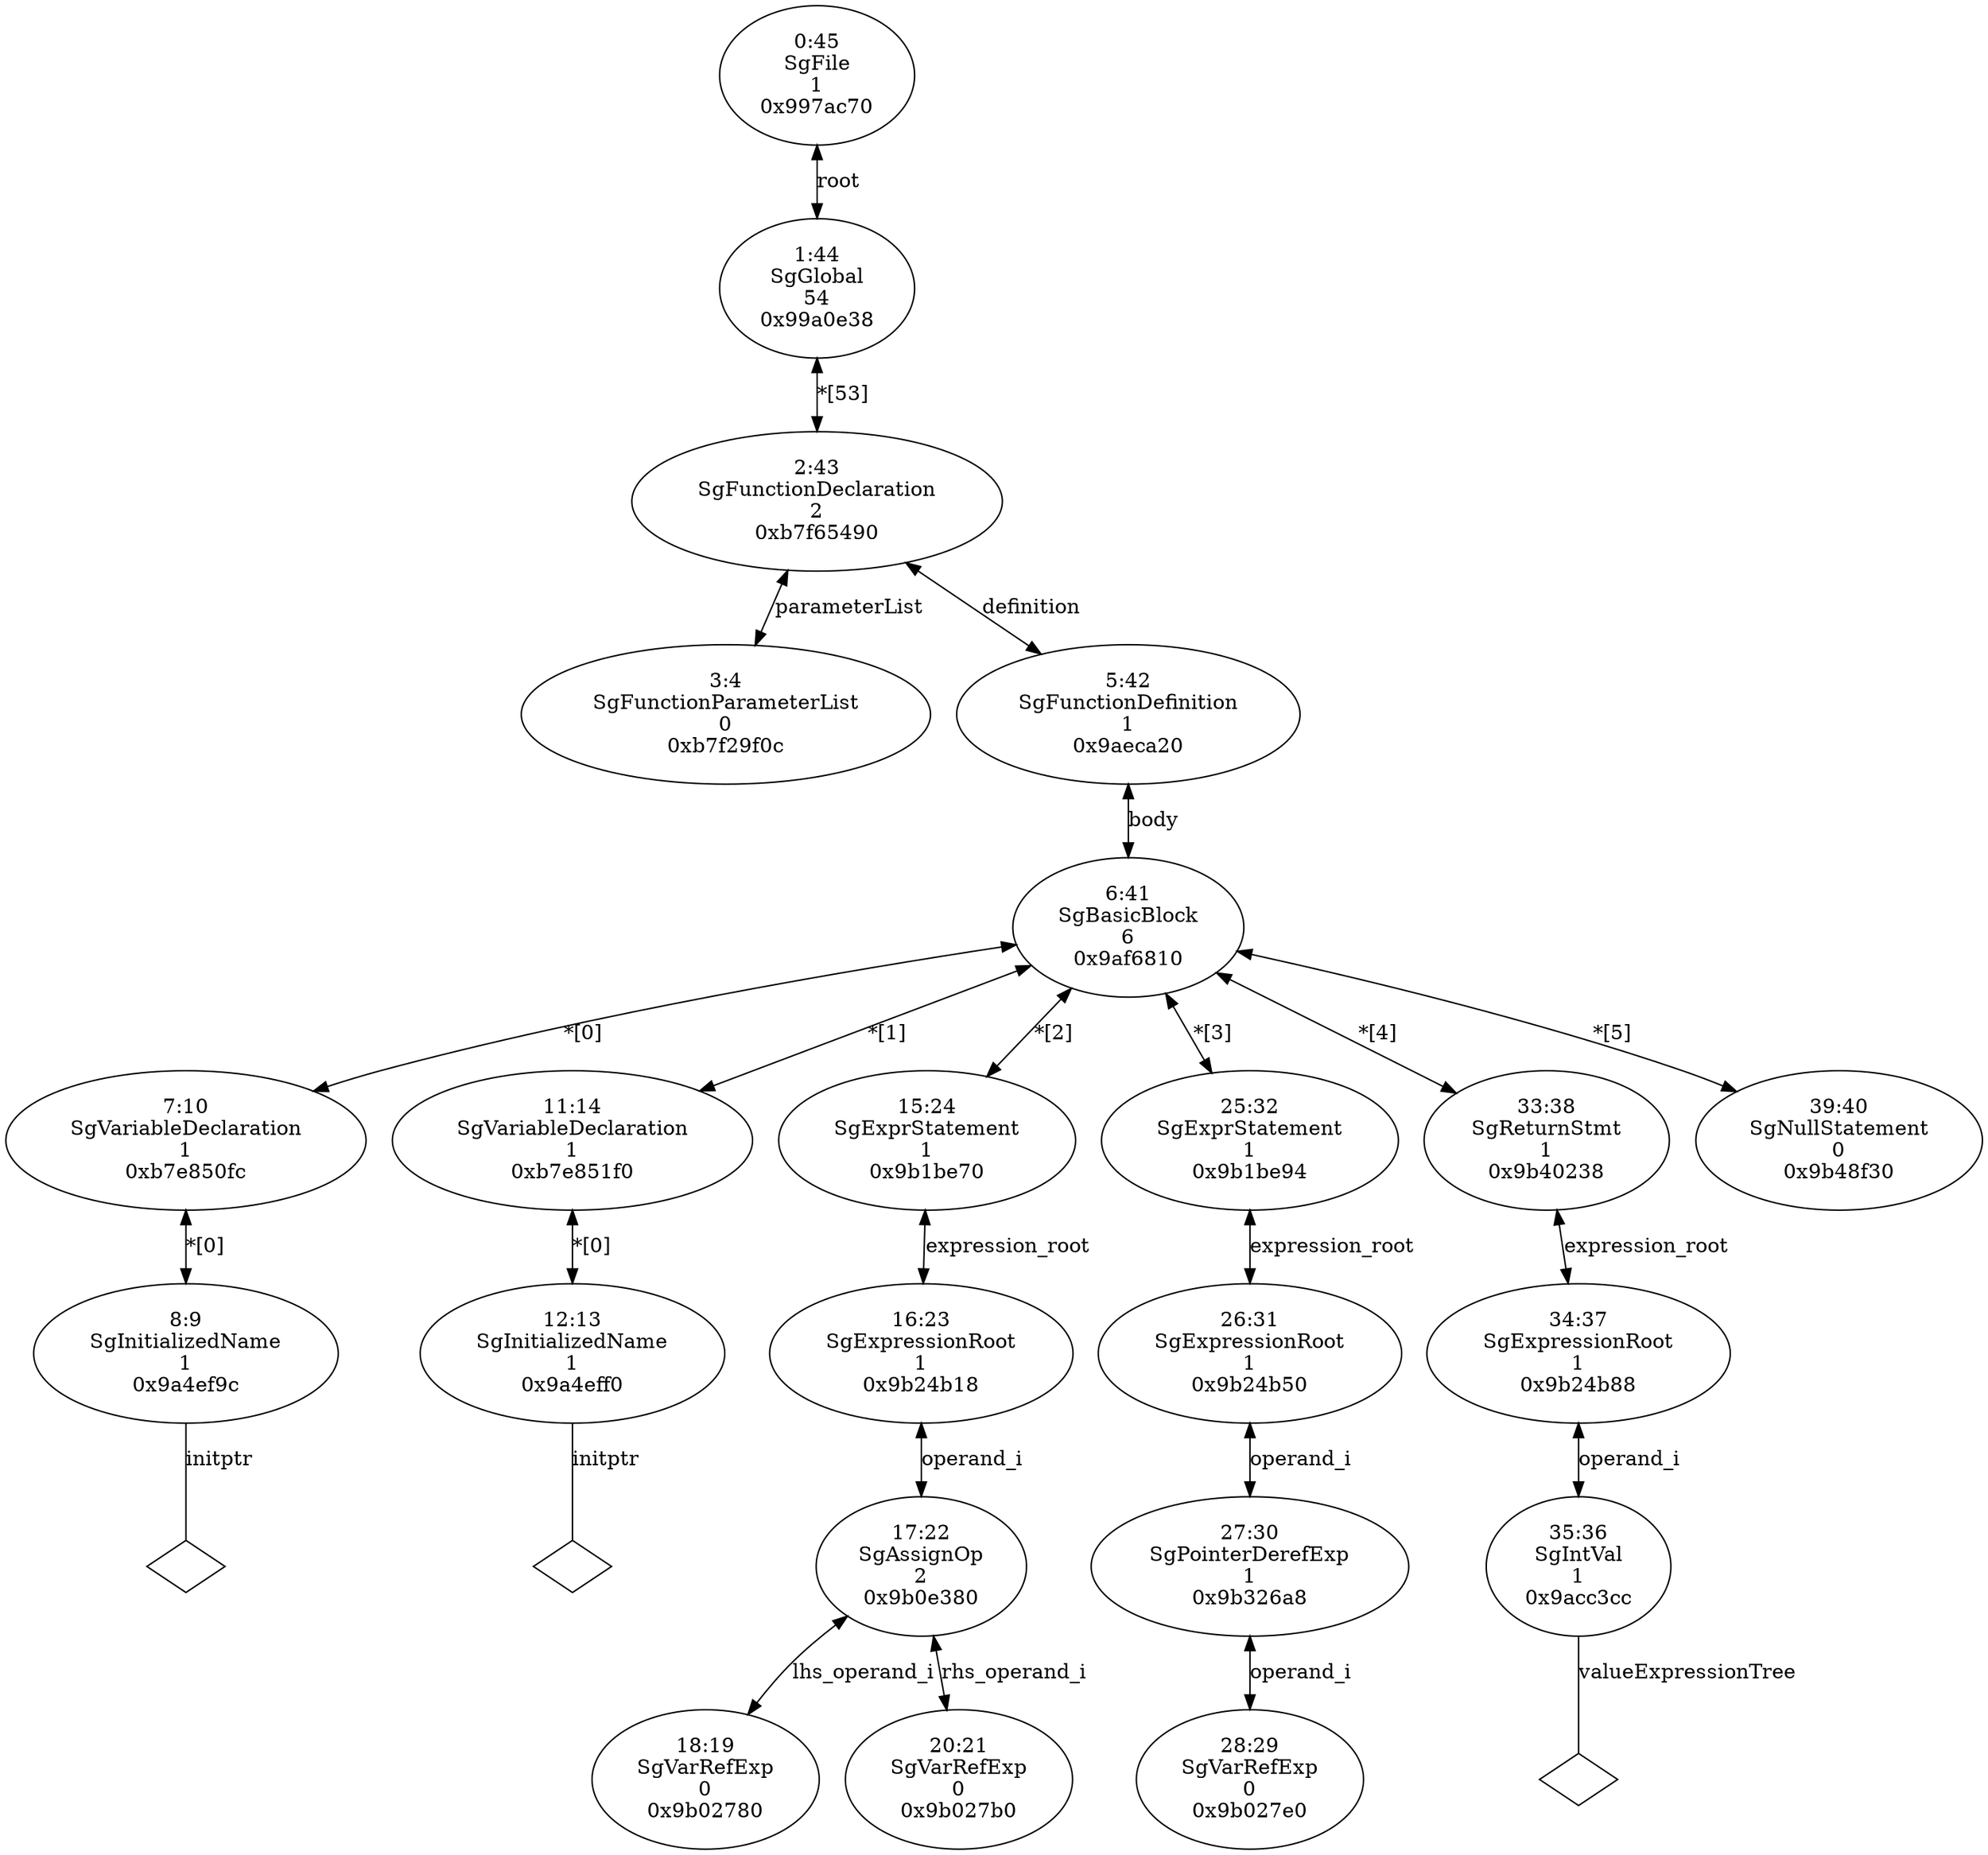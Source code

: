 digraph "G./alias4b.c.dot" {
"0xb7f29f0c"[label="3:4\nSgFunctionParameterList\n0\n0xb7f29f0c\n" ];
"0x9a4ef9c"[label="8:9\nSgInitializedName\n1\n0x9a4ef9c\n" ];
"0x9a4ef9c" -> "0x9a4ef9c__initptr__null"[label="initptr" dir=none ];
"0x9a4ef9c__initptr__null"[label="" shape=diamond ];
"0xb7e850fc"[label="7:10\nSgVariableDeclaration\n1\n0xb7e850fc\n" ];
"0xb7e850fc" -> "0x9a4ef9c"[label="*[0]" dir=both ];
"0x9a4eff0"[label="12:13\nSgInitializedName\n1\n0x9a4eff0\n" ];
"0x9a4eff0" -> "0x9a4eff0__initptr__null"[label="initptr" dir=none ];
"0x9a4eff0__initptr__null"[label="" shape=diamond ];
"0xb7e851f0"[label="11:14\nSgVariableDeclaration\n1\n0xb7e851f0\n" ];
"0xb7e851f0" -> "0x9a4eff0"[label="*[0]" dir=both ];
"0x9b02780"[label="18:19\nSgVarRefExp\n0\n0x9b02780\n" ];
"0x9b027b0"[label="20:21\nSgVarRefExp\n0\n0x9b027b0\n" ];
"0x9b0e380"[label="17:22\nSgAssignOp\n2\n0x9b0e380\n" ];
"0x9b0e380" -> "0x9b02780"[label="lhs_operand_i" dir=both ];
"0x9b0e380" -> "0x9b027b0"[label="rhs_operand_i" dir=both ];
"0x9b24b18"[label="16:23\nSgExpressionRoot\n1\n0x9b24b18\n" ];
"0x9b24b18" -> "0x9b0e380"[label="operand_i" dir=both ];
"0x9b1be70"[label="15:24\nSgExprStatement\n1\n0x9b1be70\n" ];
"0x9b1be70" -> "0x9b24b18"[label="expression_root" dir=both ];
"0x9b027e0"[label="28:29\nSgVarRefExp\n0\n0x9b027e0\n" ];
"0x9b326a8"[label="27:30\nSgPointerDerefExp\n1\n0x9b326a8\n" ];
"0x9b326a8" -> "0x9b027e0"[label="operand_i" dir=both ];
"0x9b24b50"[label="26:31\nSgExpressionRoot\n1\n0x9b24b50\n" ];
"0x9b24b50" -> "0x9b326a8"[label="operand_i" dir=both ];
"0x9b1be94"[label="25:32\nSgExprStatement\n1\n0x9b1be94\n" ];
"0x9b1be94" -> "0x9b24b50"[label="expression_root" dir=both ];
"0x9acc3cc"[label="35:36\nSgIntVal\n1\n0x9acc3cc\n" ];
"0x9acc3cc" -> "0x9acc3cc__valueExpressionTree__null"[label="valueExpressionTree" dir=none ];
"0x9acc3cc__valueExpressionTree__null"[label="" shape=diamond ];
"0x9b24b88"[label="34:37\nSgExpressionRoot\n1\n0x9b24b88\n" ];
"0x9b24b88" -> "0x9acc3cc"[label="operand_i" dir=both ];
"0x9b40238"[label="33:38\nSgReturnStmt\n1\n0x9b40238\n" ];
"0x9b40238" -> "0x9b24b88"[label="expression_root" dir=both ];
"0x9b48f30"[label="39:40\nSgNullStatement\n0\n0x9b48f30\n" ];
"0x9af6810"[label="6:41\nSgBasicBlock\n6\n0x9af6810\n" ];
"0x9af6810" -> "0xb7e850fc"[label="*[0]" dir=both ];
"0x9af6810" -> "0xb7e851f0"[label="*[1]" dir=both ];
"0x9af6810" -> "0x9b1be70"[label="*[2]" dir=both ];
"0x9af6810" -> "0x9b1be94"[label="*[3]" dir=both ];
"0x9af6810" -> "0x9b40238"[label="*[4]" dir=both ];
"0x9af6810" -> "0x9b48f30"[label="*[5]" dir=both ];
"0x9aeca20"[label="5:42\nSgFunctionDefinition\n1\n0x9aeca20\n" ];
"0x9aeca20" -> "0x9af6810"[label="body" dir=both ];
"0xb7f65490"[label="2:43\nSgFunctionDeclaration\n2\n0xb7f65490\n" ];
"0xb7f65490" -> "0xb7f29f0c"[label="parameterList" dir=both ];
"0xb7f65490" -> "0x9aeca20"[label="definition" dir=both ];
"0x99a0e38"[label="1:44\nSgGlobal\n54\n0x99a0e38\n" ];
"0x99a0e38" -> "0xb7f65490"[label="*[53]" dir=both ];
"0x997ac70"[label="0:45\nSgFile\n1\n0x997ac70\n" ];
"0x997ac70" -> "0x99a0e38"[label="root" dir=both ];
}
